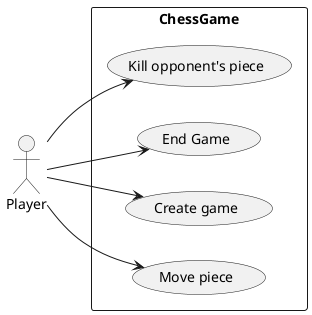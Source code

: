@startuml
    left to right direction
    rectangle ChessGame {
        (Create game)
        (Move piece)
        (Kill opponent's piece)
        (End Game)

    }

    :Player:-->(Create game)
    :Player:-->(Move piece)
    :Player:->(Kill opponent's piece)
    :Player:->(End Game)
@enduml
